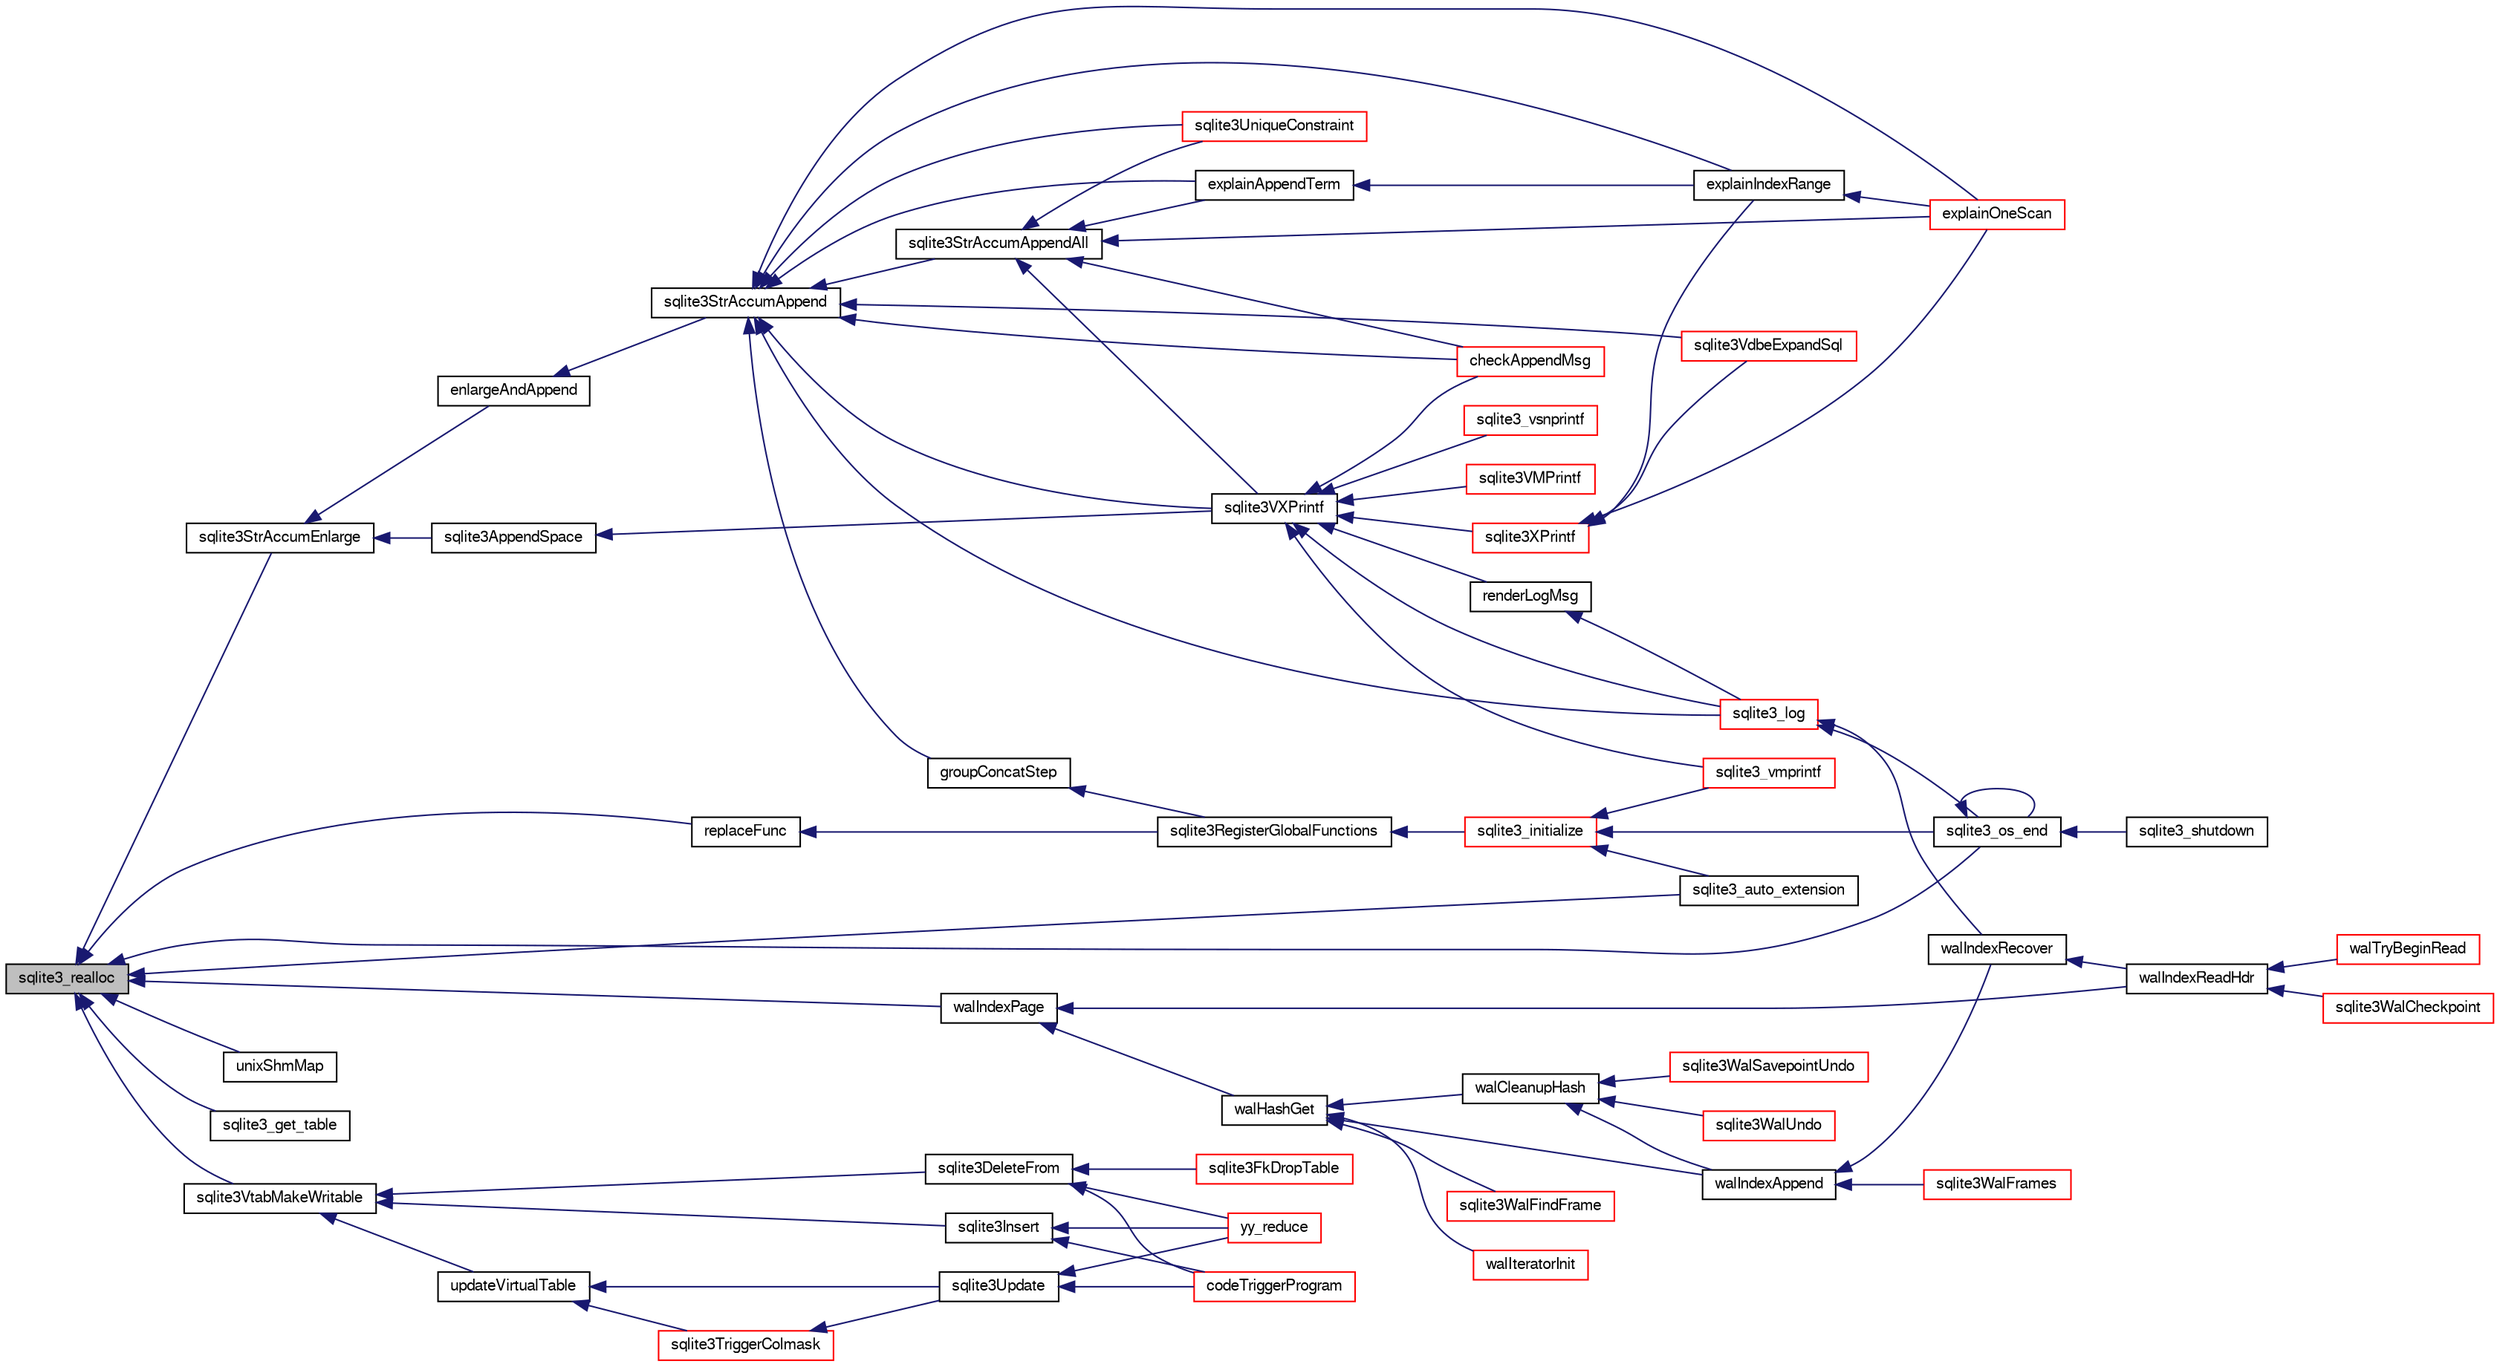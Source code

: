 digraph "sqlite3_realloc"
{
  edge [fontname="FreeSans",fontsize="10",labelfontname="FreeSans",labelfontsize="10"];
  node [fontname="FreeSans",fontsize="10",shape=record];
  rankdir="LR";
  Node362562 [label="sqlite3_realloc",height=0.2,width=0.4,color="black", fillcolor="grey75", style="filled", fontcolor="black"];
  Node362562 -> Node362563 [dir="back",color="midnightblue",fontsize="10",style="solid",fontname="FreeSans"];
  Node362563 [label="sqlite3StrAccumEnlarge",height=0.2,width=0.4,color="black", fillcolor="white", style="filled",URL="$sqlite3_8c.html#a38976500a97c69d65086eeccca82dd96"];
  Node362563 -> Node362564 [dir="back",color="midnightblue",fontsize="10",style="solid",fontname="FreeSans"];
  Node362564 [label="sqlite3AppendSpace",height=0.2,width=0.4,color="black", fillcolor="white", style="filled",URL="$sqlite3_8c.html#aefd38a5afc0020d4a93855c3ee7c63a8"];
  Node362564 -> Node362565 [dir="back",color="midnightblue",fontsize="10",style="solid",fontname="FreeSans"];
  Node362565 [label="sqlite3VXPrintf",height=0.2,width=0.4,color="black", fillcolor="white", style="filled",URL="$sqlite3_8c.html#a63c25806c9bd4a2b76f9a0eb232c6bde"];
  Node362565 -> Node362566 [dir="back",color="midnightblue",fontsize="10",style="solid",fontname="FreeSans"];
  Node362566 [label="sqlite3VMPrintf",height=0.2,width=0.4,color="red", fillcolor="white", style="filled",URL="$sqlite3_8c.html#a05535d0982ef06fbc2ee8195ebbae689"];
  Node362565 -> Node363065 [dir="back",color="midnightblue",fontsize="10",style="solid",fontname="FreeSans"];
  Node363065 [label="sqlite3_vmprintf",height=0.2,width=0.4,color="red", fillcolor="white", style="filled",URL="$sqlite3_8h.html#ac240de67ddf003828f16a6d9dd3fa3ca"];
  Node362565 -> Node363075 [dir="back",color="midnightblue",fontsize="10",style="solid",fontname="FreeSans"];
  Node363075 [label="sqlite3_vsnprintf",height=0.2,width=0.4,color="red", fillcolor="white", style="filled",URL="$sqlite3_8h.html#a095af9d57b6df1b95a77df71b9bce062"];
  Node362565 -> Node363213 [dir="back",color="midnightblue",fontsize="10",style="solid",fontname="FreeSans"];
  Node363213 [label="renderLogMsg",height=0.2,width=0.4,color="black", fillcolor="white", style="filled",URL="$sqlite3_8c.html#a7a02b43ce0a27bb52085c7f446d115af"];
  Node363213 -> Node363214 [dir="back",color="midnightblue",fontsize="10",style="solid",fontname="FreeSans"];
  Node363214 [label="sqlite3_log",height=0.2,width=0.4,color="red", fillcolor="white", style="filled",URL="$sqlite3_8h.html#a298c9699bf9c143662c6b1fec4b2dc3b"];
  Node363214 -> Node362850 [dir="back",color="midnightblue",fontsize="10",style="solid",fontname="FreeSans"];
  Node362850 [label="sqlite3_os_end",height=0.2,width=0.4,color="black", fillcolor="white", style="filled",URL="$sqlite3_8h.html#a2288c95881ecca13d994e42b6a958906"];
  Node362850 -> Node362850 [dir="back",color="midnightblue",fontsize="10",style="solid",fontname="FreeSans"];
  Node362850 -> Node362851 [dir="back",color="midnightblue",fontsize="10",style="solid",fontname="FreeSans"];
  Node362851 [label="sqlite3_shutdown",height=0.2,width=0.4,color="black", fillcolor="white", style="filled",URL="$sqlite3_8h.html#aeaf9947fe863ba3d3aca061475e3af2e"];
  Node363214 -> Node363106 [dir="back",color="midnightblue",fontsize="10",style="solid",fontname="FreeSans"];
  Node363106 [label="walIndexRecover",height=0.2,width=0.4,color="black", fillcolor="white", style="filled",URL="$sqlite3_8c.html#ab4ee99f3710323acbeb6c495dd18d205"];
  Node363106 -> Node363107 [dir="back",color="midnightblue",fontsize="10",style="solid",fontname="FreeSans"];
  Node363107 [label="walIndexReadHdr",height=0.2,width=0.4,color="black", fillcolor="white", style="filled",URL="$sqlite3_8c.html#a66529e9c71a2bef92c4eb34bdd3a72a2"];
  Node363107 -> Node363108 [dir="back",color="midnightblue",fontsize="10",style="solid",fontname="FreeSans"];
  Node363108 [label="walTryBeginRead",height=0.2,width=0.4,color="red", fillcolor="white", style="filled",URL="$sqlite3_8c.html#a7145b08b2ade973da4b1f5882e2fa21f"];
  Node363107 -> Node363110 [dir="back",color="midnightblue",fontsize="10",style="solid",fontname="FreeSans"];
  Node363110 [label="sqlite3WalCheckpoint",height=0.2,width=0.4,color="red", fillcolor="white", style="filled",URL="$sqlite3_8c.html#a58bec6523fa854142169cdff1fbb8e5f"];
  Node362565 -> Node363214 [dir="back",color="midnightblue",fontsize="10",style="solid",fontname="FreeSans"];
  Node362565 -> Node363434 [dir="back",color="midnightblue",fontsize="10",style="solid",fontname="FreeSans"];
  Node363434 [label="sqlite3XPrintf",height=0.2,width=0.4,color="red", fillcolor="white", style="filled",URL="$sqlite3_8c.html#afa51896b0f07c74fe11c806a5df7030c"];
  Node363434 -> Node363258 [dir="back",color="midnightblue",fontsize="10",style="solid",fontname="FreeSans"];
  Node363258 [label="sqlite3VdbeExpandSql",height=0.2,width=0.4,color="red", fillcolor="white", style="filled",URL="$sqlite3_8c.html#a5a497837d5d69b92e7bca23673589c69"];
  Node363434 -> Node363435 [dir="back",color="midnightblue",fontsize="10",style="solid",fontname="FreeSans"];
  Node363435 [label="explainIndexRange",height=0.2,width=0.4,color="black", fillcolor="white", style="filled",URL="$sqlite3_8c.html#a19d410b10b9746279e834fd8cddda2cb"];
  Node363435 -> Node363261 [dir="back",color="midnightblue",fontsize="10",style="solid",fontname="FreeSans"];
  Node363261 [label="explainOneScan",height=0.2,width=0.4,color="red", fillcolor="white", style="filled",URL="$sqlite3_8c.html#ae5281c97cc6f8cd02effffe937725524"];
  Node363434 -> Node363261 [dir="back",color="midnightblue",fontsize="10",style="solid",fontname="FreeSans"];
  Node362565 -> Node363116 [dir="back",color="midnightblue",fontsize="10",style="solid",fontname="FreeSans"];
  Node363116 [label="checkAppendMsg",height=0.2,width=0.4,color="red", fillcolor="white", style="filled",URL="$sqlite3_8c.html#a4366e7af81727e2d755d3c9a635b055e"];
  Node362563 -> Node363436 [dir="back",color="midnightblue",fontsize="10",style="solid",fontname="FreeSans"];
  Node363436 [label="enlargeAndAppend",height=0.2,width=0.4,color="black", fillcolor="white", style="filled",URL="$sqlite3_8c.html#a25b21e61dc0883d849890eaa8a18088a"];
  Node363436 -> Node363437 [dir="back",color="midnightblue",fontsize="10",style="solid",fontname="FreeSans"];
  Node363437 [label="sqlite3StrAccumAppend",height=0.2,width=0.4,color="black", fillcolor="white", style="filled",URL="$sqlite3_8c.html#a56664fa33def33c5a5245b623441d5e0"];
  Node363437 -> Node362565 [dir="back",color="midnightblue",fontsize="10",style="solid",fontname="FreeSans"];
  Node363437 -> Node363438 [dir="back",color="midnightblue",fontsize="10",style="solid",fontname="FreeSans"];
  Node363438 [label="sqlite3StrAccumAppendAll",height=0.2,width=0.4,color="black", fillcolor="white", style="filled",URL="$sqlite3_8c.html#acaf8f3e4f99a3c3a4a77e9c987547289"];
  Node363438 -> Node362565 [dir="back",color="midnightblue",fontsize="10",style="solid",fontname="FreeSans"];
  Node363438 -> Node363116 [dir="back",color="midnightblue",fontsize="10",style="solid",fontname="FreeSans"];
  Node363438 -> Node363259 [dir="back",color="midnightblue",fontsize="10",style="solid",fontname="FreeSans"];
  Node363259 [label="sqlite3UniqueConstraint",height=0.2,width=0.4,color="red", fillcolor="white", style="filled",URL="$sqlite3_8c.html#a4e35c041bf7710b6f3e2db6d86e86d7a"];
  Node363438 -> Node363439 [dir="back",color="midnightblue",fontsize="10",style="solid",fontname="FreeSans"];
  Node363439 [label="explainAppendTerm",height=0.2,width=0.4,color="black", fillcolor="white", style="filled",URL="$sqlite3_8c.html#a5ef3d87a7da5cfa8e03ca9fdc186193a"];
  Node363439 -> Node363435 [dir="back",color="midnightblue",fontsize="10",style="solid",fontname="FreeSans"];
  Node363438 -> Node363261 [dir="back",color="midnightblue",fontsize="10",style="solid",fontname="FreeSans"];
  Node363437 -> Node363214 [dir="back",color="midnightblue",fontsize="10",style="solid",fontname="FreeSans"];
  Node363437 -> Node363116 [dir="back",color="midnightblue",fontsize="10",style="solid",fontname="FreeSans"];
  Node363437 -> Node363258 [dir="back",color="midnightblue",fontsize="10",style="solid",fontname="FreeSans"];
  Node363437 -> Node363259 [dir="back",color="midnightblue",fontsize="10",style="solid",fontname="FreeSans"];
  Node363437 -> Node363136 [dir="back",color="midnightblue",fontsize="10",style="solid",fontname="FreeSans"];
  Node363136 [label="groupConcatStep",height=0.2,width=0.4,color="black", fillcolor="white", style="filled",URL="$sqlite3_8c.html#a5267fc47d0a0d9a8f128c59d100e645d"];
  Node363136 -> Node362842 [dir="back",color="midnightblue",fontsize="10",style="solid",fontname="FreeSans"];
  Node362842 [label="sqlite3RegisterGlobalFunctions",height=0.2,width=0.4,color="black", fillcolor="white", style="filled",URL="$sqlite3_8c.html#a9f75bd111010f29e1b8d74344473c4ec"];
  Node362842 -> Node362843 [dir="back",color="midnightblue",fontsize="10",style="solid",fontname="FreeSans"];
  Node362843 [label="sqlite3_initialize",height=0.2,width=0.4,color="red", fillcolor="white", style="filled",URL="$sqlite3_8h.html#ab0c0ee2d5d4cf8b28e9572296a8861df"];
  Node362843 -> Node363065 [dir="back",color="midnightblue",fontsize="10",style="solid",fontname="FreeSans"];
  Node362843 -> Node362850 [dir="back",color="midnightblue",fontsize="10",style="solid",fontname="FreeSans"];
  Node362843 -> Node363276 [dir="back",color="midnightblue",fontsize="10",style="solid",fontname="FreeSans"];
  Node363276 [label="sqlite3_auto_extension",height=0.2,width=0.4,color="black", fillcolor="white", style="filled",URL="$sqlite3_8h.html#a85a95b45e94f6bcd52aa39b6acdb36d7"];
  Node363437 -> Node363439 [dir="back",color="midnightblue",fontsize="10",style="solid",fontname="FreeSans"];
  Node363437 -> Node363435 [dir="back",color="midnightblue",fontsize="10",style="solid",fontname="FreeSans"];
  Node363437 -> Node363261 [dir="back",color="midnightblue",fontsize="10",style="solid",fontname="FreeSans"];
  Node362562 -> Node362996 [dir="back",color="midnightblue",fontsize="10",style="solid",fontname="FreeSans"];
  Node362996 [label="unixShmMap",height=0.2,width=0.4,color="black", fillcolor="white", style="filled",URL="$sqlite3_8c.html#aeaa77f0ab08a4f4ee5f86e8c9727e974"];
  Node362562 -> Node362850 [dir="back",color="midnightblue",fontsize="10",style="solid",fontname="FreeSans"];
  Node362562 -> Node363267 [dir="back",color="midnightblue",fontsize="10",style="solid",fontname="FreeSans"];
  Node363267 [label="walIndexPage",height=0.2,width=0.4,color="black", fillcolor="white", style="filled",URL="$sqlite3_8c.html#affd3251fd1aa1218170d421177256e24"];
  Node363267 -> Node363268 [dir="back",color="midnightblue",fontsize="10",style="solid",fontname="FreeSans"];
  Node363268 [label="walHashGet",height=0.2,width=0.4,color="black", fillcolor="white", style="filled",URL="$sqlite3_8c.html#ae19bbc16575c591b6e0aee0aed2cfaf3"];
  Node363268 -> Node363269 [dir="back",color="midnightblue",fontsize="10",style="solid",fontname="FreeSans"];
  Node363269 [label="walCleanupHash",height=0.2,width=0.4,color="black", fillcolor="white", style="filled",URL="$sqlite3_8c.html#acb07b8b7a082b5b17a0cd10bc324cc94"];
  Node363269 -> Node363270 [dir="back",color="midnightblue",fontsize="10",style="solid",fontname="FreeSans"];
  Node363270 [label="walIndexAppend",height=0.2,width=0.4,color="black", fillcolor="white", style="filled",URL="$sqlite3_8c.html#a610585027d507a9b1c4a3d83bf01f517"];
  Node363270 -> Node363106 [dir="back",color="midnightblue",fontsize="10",style="solid",fontname="FreeSans"];
  Node363270 -> Node362983 [dir="back",color="midnightblue",fontsize="10",style="solid",fontname="FreeSans"];
  Node362983 [label="sqlite3WalFrames",height=0.2,width=0.4,color="red", fillcolor="white", style="filled",URL="$sqlite3_8c.html#af9606aac275558d3b96c83b2bff2d717"];
  Node363269 -> Node363271 [dir="back",color="midnightblue",fontsize="10",style="solid",fontname="FreeSans"];
  Node363271 [label="sqlite3WalUndo",height=0.2,width=0.4,color="red", fillcolor="white", style="filled",URL="$sqlite3_8c.html#a9a106da99e04f3c34f90e9ca15678953"];
  Node363269 -> Node363272 [dir="back",color="midnightblue",fontsize="10",style="solid",fontname="FreeSans"];
  Node363272 [label="sqlite3WalSavepointUndo",height=0.2,width=0.4,color="red", fillcolor="white", style="filled",URL="$sqlite3_8c.html#acadd357868ee08e816276be2170e0904"];
  Node363268 -> Node363270 [dir="back",color="midnightblue",fontsize="10",style="solid",fontname="FreeSans"];
  Node363268 -> Node363273 [dir="back",color="midnightblue",fontsize="10",style="solid",fontname="FreeSans"];
  Node363273 [label="walIteratorInit",height=0.2,width=0.4,color="red", fillcolor="white", style="filled",URL="$sqlite3_8c.html#af32190641053b9108a09fac6ff0ad652"];
  Node363268 -> Node363275 [dir="back",color="midnightblue",fontsize="10",style="solid",fontname="FreeSans"];
  Node363275 [label="sqlite3WalFindFrame",height=0.2,width=0.4,color="red", fillcolor="white", style="filled",URL="$sqlite3_8c.html#a70d73def3adcc264f500a63178742708"];
  Node363267 -> Node363107 [dir="back",color="midnightblue",fontsize="10",style="solid",fontname="FreeSans"];
  Node362562 -> Node363134 [dir="back",color="midnightblue",fontsize="10",style="solid",fontname="FreeSans"];
  Node363134 [label="replaceFunc",height=0.2,width=0.4,color="black", fillcolor="white", style="filled",URL="$sqlite3_8c.html#a752b98a7c55d204c397a4902b49b1ce4"];
  Node363134 -> Node362842 [dir="back",color="midnightblue",fontsize="10",style="solid",fontname="FreeSans"];
  Node362562 -> Node363276 [dir="back",color="midnightblue",fontsize="10",style="solid",fontname="FreeSans"];
  Node362562 -> Node362763 [dir="back",color="midnightblue",fontsize="10",style="solid",fontname="FreeSans"];
  Node362763 [label="sqlite3_get_table",height=0.2,width=0.4,color="black", fillcolor="white", style="filled",URL="$sqlite3_8h.html#a5effeac4e12df57beaa35c5be1f61579"];
  Node362562 -> Node363277 [dir="back",color="midnightblue",fontsize="10",style="solid",fontname="FreeSans"];
  Node363277 [label="sqlite3VtabMakeWritable",height=0.2,width=0.4,color="black", fillcolor="white", style="filled",URL="$sqlite3_8c.html#a58c646608238d2619371c3e8b6bc0d86"];
  Node363277 -> Node362614 [dir="back",color="midnightblue",fontsize="10",style="solid",fontname="FreeSans"];
  Node362614 [label="sqlite3DeleteFrom",height=0.2,width=0.4,color="black", fillcolor="white", style="filled",URL="$sqlite3_8c.html#ab9b4b45349188b49eabb23f94608a091"];
  Node362614 -> Node362615 [dir="back",color="midnightblue",fontsize="10",style="solid",fontname="FreeSans"];
  Node362615 [label="sqlite3FkDropTable",height=0.2,width=0.4,color="red", fillcolor="white", style="filled",URL="$sqlite3_8c.html#a1218c6fc74e89152ceaa4760e82f5ef9"];
  Node362614 -> Node362616 [dir="back",color="midnightblue",fontsize="10",style="solid",fontname="FreeSans"];
  Node362616 [label="codeTriggerProgram",height=0.2,width=0.4,color="red", fillcolor="white", style="filled",URL="$sqlite3_8c.html#a120801f59d9281d201d2ff4b2606836e"];
  Node362614 -> Node362599 [dir="back",color="midnightblue",fontsize="10",style="solid",fontname="FreeSans"];
  Node362599 [label="yy_reduce",height=0.2,width=0.4,color="red", fillcolor="white", style="filled",URL="$sqlite3_8c.html#a7c419a9b25711c666a9a2449ef377f14"];
  Node363277 -> Node362623 [dir="back",color="midnightblue",fontsize="10",style="solid",fontname="FreeSans"];
  Node362623 [label="sqlite3Insert",height=0.2,width=0.4,color="black", fillcolor="white", style="filled",URL="$sqlite3_8c.html#a5b17c9c2000bae6bdff8e6be48d7dc2b"];
  Node362623 -> Node362616 [dir="back",color="midnightblue",fontsize="10",style="solid",fontname="FreeSans"];
  Node362623 -> Node362599 [dir="back",color="midnightblue",fontsize="10",style="solid",fontname="FreeSans"];
  Node363277 -> Node362690 [dir="back",color="midnightblue",fontsize="10",style="solid",fontname="FreeSans"];
  Node362690 [label="updateVirtualTable",height=0.2,width=0.4,color="black", fillcolor="white", style="filled",URL="$sqlite3_8c.html#a740220531db9293c39a2cdd7da3f74e1"];
  Node362690 -> Node362626 [dir="back",color="midnightblue",fontsize="10",style="solid",fontname="FreeSans"];
  Node362626 [label="sqlite3TriggerColmask",height=0.2,width=0.4,color="red", fillcolor="white", style="filled",URL="$sqlite3_8c.html#acace8e99e37ae5e84ea03c65e820c540"];
  Node362626 -> Node362624 [dir="back",color="midnightblue",fontsize="10",style="solid",fontname="FreeSans"];
  Node362624 [label="sqlite3Update",height=0.2,width=0.4,color="black", fillcolor="white", style="filled",URL="$sqlite3_8c.html#ac5aa67c46e8cc8174566fabe6809fafa"];
  Node362624 -> Node362616 [dir="back",color="midnightblue",fontsize="10",style="solid",fontname="FreeSans"];
  Node362624 -> Node362599 [dir="back",color="midnightblue",fontsize="10",style="solid",fontname="FreeSans"];
  Node362690 -> Node362624 [dir="back",color="midnightblue",fontsize="10",style="solid",fontname="FreeSans"];
}

